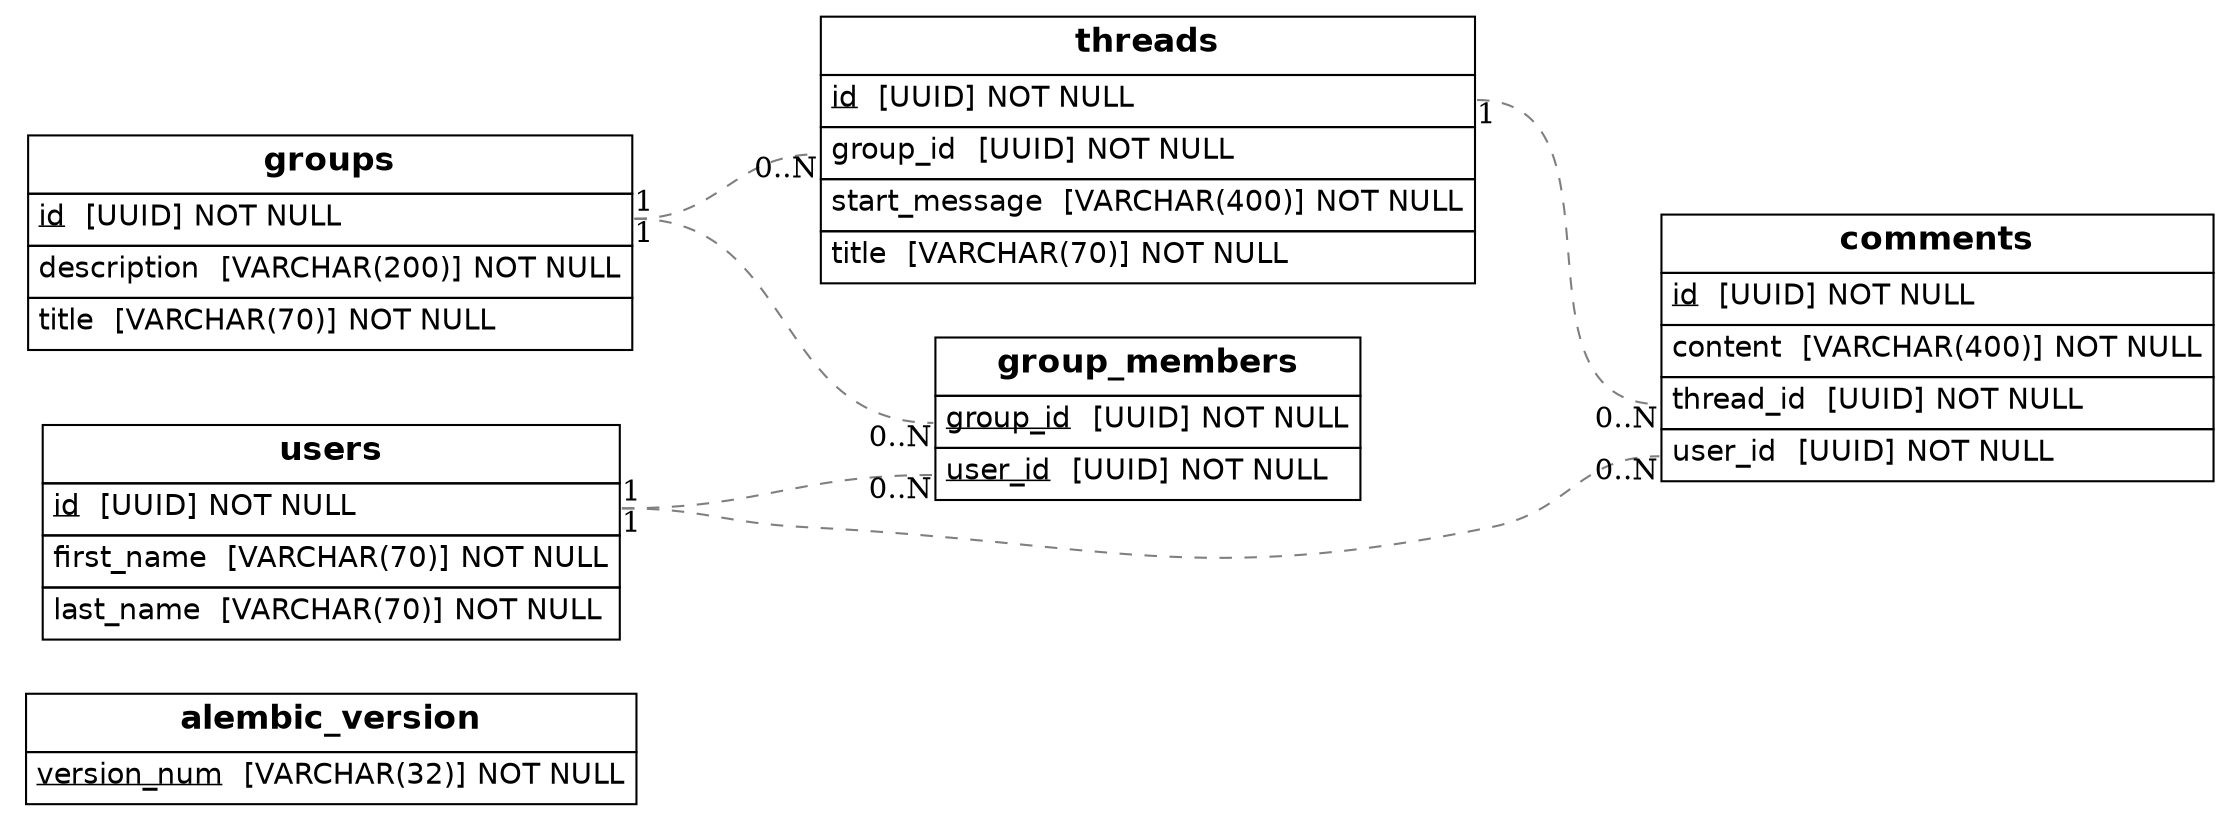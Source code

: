 
      graph {
         graph [rankdir=LR];
         node [label="\N",
             shape=plaintext
         ];
         edge [color=gray50,
             minlen=2,
             style=dashed
         ];
      
"alembic_version" [label=<<FONT FACE="Helvetica"><TABLE BORDER="0" CELLBORDER="1" CELLPADDING="4" CELLSPACING="0"><TR><TD><B><FONT POINT-SIZE="16">alembic_version</FONT></B></TD></TR><TR><TD ALIGN="LEFT" PORT="version_num"><u><FONT>version_num</FONT></u> <FONT> [VARCHAR(32)]</FONT> NOT NULL</TD></TR></TABLE></FONT>>];
"groups" [label=<<FONT FACE="Helvetica"><TABLE BORDER="0" CELLBORDER="1" CELLPADDING="4" CELLSPACING="0"><TR><TD><B><FONT POINT-SIZE="16">groups</FONT></B></TD></TR><TR><TD ALIGN="LEFT" PORT="id"><u><FONT>id</FONT></u> <FONT> [UUID]</FONT> NOT NULL</TD></TR><TR><TD ALIGN="LEFT" PORT="description"><FONT>description</FONT> <FONT> [VARCHAR(200)]</FONT> NOT NULL</TD></TR><TR><TD ALIGN="LEFT" PORT="title"><FONT>title</FONT> <FONT> [VARCHAR(70)]</FONT> NOT NULL</TD></TR></TABLE></FONT>>];
"group_members" [label=<<FONT FACE="Helvetica"><TABLE BORDER="0" CELLBORDER="1" CELLPADDING="4" CELLSPACING="0"><TR><TD><B><FONT POINT-SIZE="16">group_members</FONT></B></TD></TR><TR><TD ALIGN="LEFT" PORT="group_id"><u><FONT>group_id</FONT></u> <FONT> [UUID]</FONT> NOT NULL</TD></TR><TR><TD ALIGN="LEFT" PORT="user_id"><u><FONT>user_id</FONT></u> <FONT> [UUID]</FONT> NOT NULL</TD></TR></TABLE></FONT>>];
"users" [label=<<FONT FACE="Helvetica"><TABLE BORDER="0" CELLBORDER="1" CELLPADDING="4" CELLSPACING="0"><TR><TD><B><FONT POINT-SIZE="16">users</FONT></B></TD></TR><TR><TD ALIGN="LEFT" PORT="id"><u><FONT>id</FONT></u> <FONT> [UUID]</FONT> NOT NULL</TD></TR><TR><TD ALIGN="LEFT" PORT="first_name"><FONT>first_name</FONT> <FONT> [VARCHAR(70)]</FONT> NOT NULL</TD></TR><TR><TD ALIGN="LEFT" PORT="last_name"><FONT>last_name</FONT> <FONT> [VARCHAR(70)]</FONT> NOT NULL</TD></TR></TABLE></FONT>>];
"threads" [label=<<FONT FACE="Helvetica"><TABLE BORDER="0" CELLBORDER="1" CELLPADDING="4" CELLSPACING="0"><TR><TD><B><FONT POINT-SIZE="16">threads</FONT></B></TD></TR><TR><TD ALIGN="LEFT" PORT="id"><u><FONT>id</FONT></u> <FONT> [UUID]</FONT> NOT NULL</TD></TR><TR><TD ALIGN="LEFT" PORT="group_id"><FONT>group_id</FONT> <FONT> [UUID]</FONT> NOT NULL</TD></TR><TR><TD ALIGN="LEFT" PORT="start_message"><FONT>start_message</FONT> <FONT> [VARCHAR(400)]</FONT> NOT NULL</TD></TR><TR><TD ALIGN="LEFT" PORT="title"><FONT>title</FONT> <FONT> [VARCHAR(70)]</FONT> NOT NULL</TD></TR></TABLE></FONT>>];
"comments" [label=<<FONT FACE="Helvetica"><TABLE BORDER="0" CELLBORDER="1" CELLPADDING="4" CELLSPACING="0"><TR><TD><B><FONT POINT-SIZE="16">comments</FONT></B></TD></TR><TR><TD ALIGN="LEFT" PORT="id"><u><FONT>id</FONT></u> <FONT> [UUID]</FONT> NOT NULL</TD></TR><TR><TD ALIGN="LEFT" PORT="content"><FONT>content</FONT> <FONT> [VARCHAR(400)]</FONT> NOT NULL</TD></TR><TR><TD ALIGN="LEFT" PORT="thread_id"><FONT>thread_id</FONT> <FONT> [UUID]</FONT> NOT NULL</TD></TR><TR><TD ALIGN="LEFT" PORT="user_id"><FONT>user_id</FONT> <FONT> [UUID]</FONT> NOT NULL</TD></TR></TABLE></FONT>>];
"groups":"id" -- "group_members":"group_id" [taillabel=<<FONT>1</FONT>>,headlabel=<<FONT>0..N</FONT>>];
"users":"id" -- "group_members":"user_id" [taillabel=<<FONT>1</FONT>>,headlabel=<<FONT>0..N</FONT>>];
"groups":"id" -- "threads":"group_id" [taillabel=<<FONT>1</FONT>>,headlabel=<<FONT>0..N</FONT>>];
"users":"id" -- "comments":"user_id" [taillabel=<<FONT>1</FONT>>,headlabel=<<FONT>0..N</FONT>>];
"threads":"id" -- "comments":"thread_id" [taillabel=<<FONT>1</FONT>>,headlabel=<<FONT>0..N</FONT>>];
}